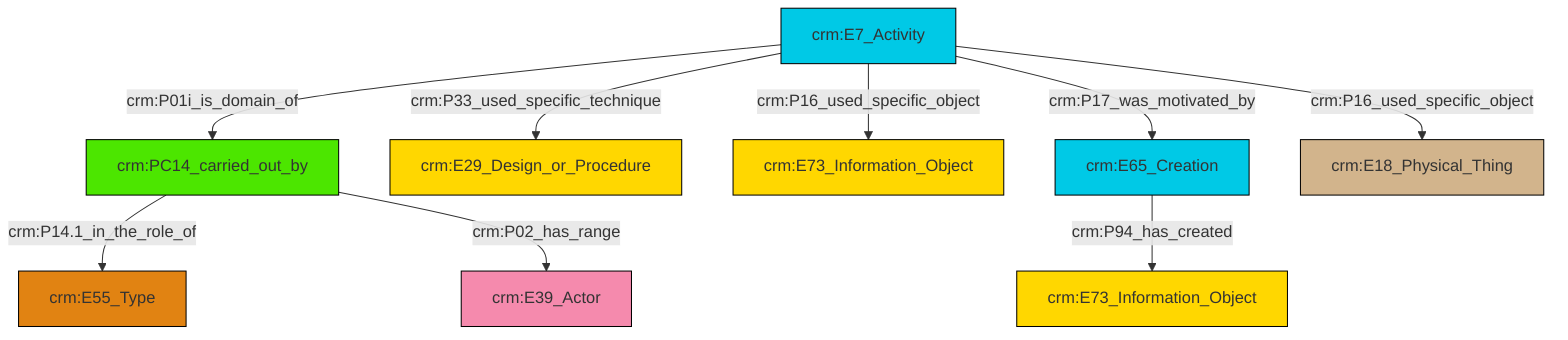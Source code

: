 graph TD
classDef Literal fill:#f2f2f2,stroke:#000000;
classDef CRM_Entity fill:#FFFFFF,stroke:#000000;
classDef Temporal_Entity fill:#00C9E6, stroke:#000000;
classDef Type fill:#E18312, stroke:#000000;
classDef Time-Span fill:#2C9C91, stroke:#000000;
classDef Appellation fill:#FFEB7F, stroke:#000000;
classDef Place fill:#008836, stroke:#000000;
classDef Persistent_Item fill:#B266B2, stroke:#000000;
classDef Conceptual_Object fill:#FFD700, stroke:#000000;
classDef Physical_Thing fill:#D2B48C, stroke:#000000;
classDef Actor fill:#f58aad, stroke:#000000;
classDef PC_Classes fill:#4ce600, stroke:#000000;
classDef Multi fill:#cccccc,stroke:#000000;

0["crm:E7_Activity"]:::Temporal_Entity -->|crm:P01i_is_domain_of| 1["crm:PC14_carried_out_by"]:::PC_Classes
0["crm:E7_Activity"]:::Temporal_Entity -->|crm:P33_used_specific_technique| 2["crm:E29_Design_or_Procedure"]:::Conceptual_Object
0["crm:E7_Activity"]:::Temporal_Entity -->|crm:P16_used_specific_object| 3["crm:E73_Information_Object"]:::Conceptual_Object
1["crm:PC14_carried_out_by"]:::PC_Classes -->|crm:P14.1_in_the_role_of| 4["crm:E55_Type"]:::Type
10["crm:E65_Creation"]:::Temporal_Entity -->|crm:P94_has_created| 11["crm:E73_Information_Object"]:::Conceptual_Object
0["crm:E7_Activity"]:::Temporal_Entity -->|crm:P17_was_motivated_by| 10["crm:E65_Creation"]:::Temporal_Entity
0["crm:E7_Activity"]:::Temporal_Entity -->|crm:P16_used_specific_object| 13["crm:E18_Physical_Thing"]:::Physical_Thing
1["crm:PC14_carried_out_by"]:::PC_Classes -->|crm:P02_has_range| 6["crm:E39_Actor"]:::Actor